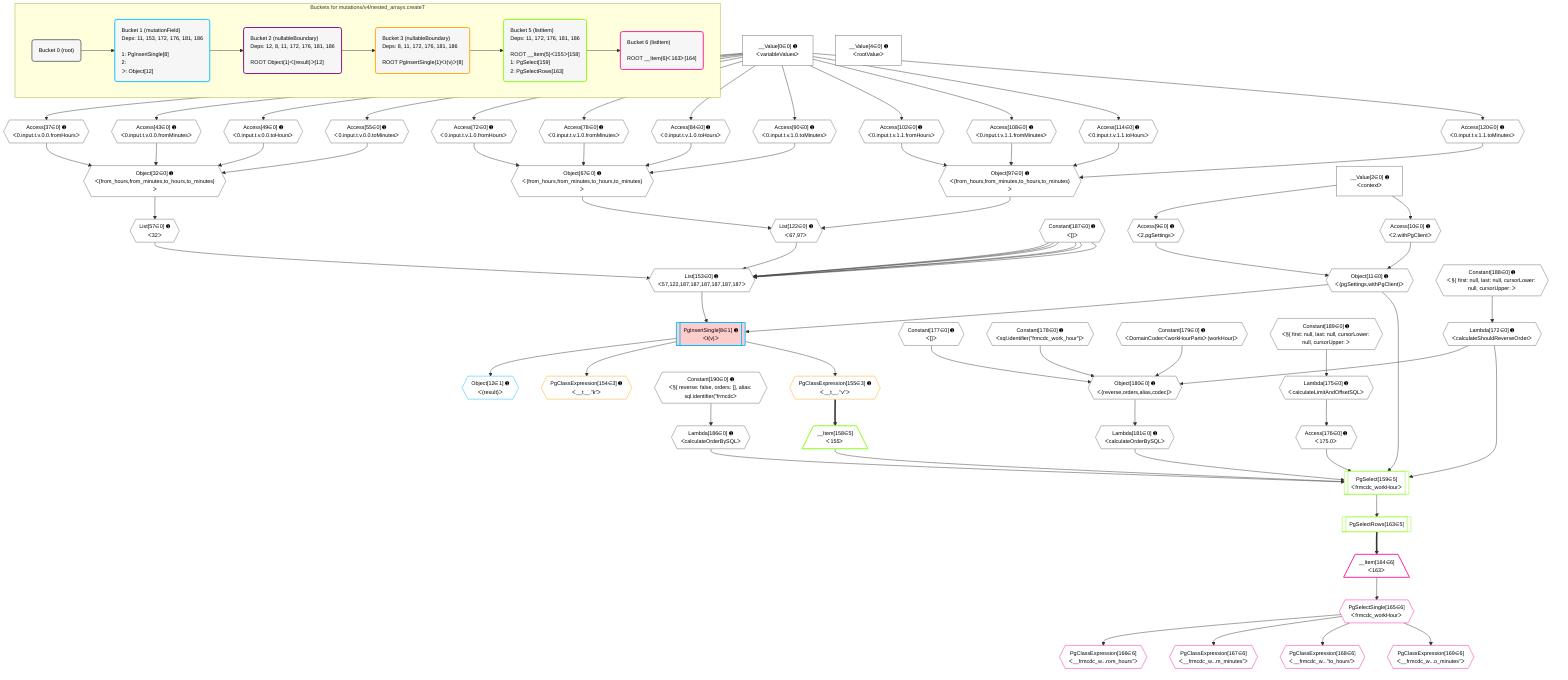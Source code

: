 %%{init: {'themeVariables': { 'fontSize': '12px'}}}%%
graph TD
    classDef path fill:#eee,stroke:#000,color:#000
    classDef plan fill:#fff,stroke-width:1px,color:#000
    classDef itemplan fill:#fff,stroke-width:2px,color:#000
    classDef unbatchedplan fill:#dff,stroke-width:1px,color:#000
    classDef sideeffectplan fill:#fcc,stroke-width:2px,color:#000
    classDef bucket fill:#f6f6f6,color:#000,stroke-width:2px,text-align:left


    %% plan dependencies
    List153{{"List[153∈0] ➊<br />ᐸ57,122,187,187,187,187,187,187ᐳ"}}:::plan
    List57{{"List[57∈0] ➊<br />ᐸ32ᐳ"}}:::plan
    List122{{"List[122∈0] ➊<br />ᐸ67,97ᐳ"}}:::plan
    Constant187{{"Constant[187∈0] ➊<br />ᐸ[]ᐳ"}}:::plan
    List57 & List122 & Constant187 & Constant187 & Constant187 & Constant187 & Constant187 & Constant187 --> List153
    Object32{{"Object[32∈0] ➊<br />ᐸ{from_hours,from_minutes,to_hours,to_minutes}ᐳ"}}:::plan
    Access37{{"Access[37∈0] ➊<br />ᐸ0.input.t.v.0.0.fromHoursᐳ"}}:::plan
    Access43{{"Access[43∈0] ➊<br />ᐸ0.input.t.v.0.0.fromMinutesᐳ"}}:::plan
    Access49{{"Access[49∈0] ➊<br />ᐸ0.input.t.v.0.0.toHoursᐳ"}}:::plan
    Access55{{"Access[55∈0] ➊<br />ᐸ0.input.t.v.0.0.toMinutesᐳ"}}:::plan
    Access37 & Access43 & Access49 & Access55 --> Object32
    Object67{{"Object[67∈0] ➊<br />ᐸ{from_hours,from_minutes,to_hours,to_minutes}ᐳ"}}:::plan
    Access72{{"Access[72∈0] ➊<br />ᐸ0.input.t.v.1.0.fromHoursᐳ"}}:::plan
    Access78{{"Access[78∈0] ➊<br />ᐸ0.input.t.v.1.0.fromMinutesᐳ"}}:::plan
    Access84{{"Access[84∈0] ➊<br />ᐸ0.input.t.v.1.0.toHoursᐳ"}}:::plan
    Access90{{"Access[90∈0] ➊<br />ᐸ0.input.t.v.1.0.toMinutesᐳ"}}:::plan
    Access72 & Access78 & Access84 & Access90 --> Object67
    Object97{{"Object[97∈0] ➊<br />ᐸ{from_hours,from_minutes,to_hours,to_minutes}ᐳ"}}:::plan
    Access102{{"Access[102∈0] ➊<br />ᐸ0.input.t.v.1.1.fromHoursᐳ"}}:::plan
    Access108{{"Access[108∈0] ➊<br />ᐸ0.input.t.v.1.1.fromMinutesᐳ"}}:::plan
    Access114{{"Access[114∈0] ➊<br />ᐸ0.input.t.v.1.1.toHoursᐳ"}}:::plan
    Access120{{"Access[120∈0] ➊<br />ᐸ0.input.t.v.1.1.toMinutesᐳ"}}:::plan
    Access102 & Access108 & Access114 & Access120 --> Object97
    Object180{{"Object[180∈0] ➊<br />ᐸ{reverse,orders,alias,codec}ᐳ"}}:::plan
    Lambda172{{"Lambda[172∈0] ➊<br />ᐸcalculateShouldReverseOrderᐳ"}}:::plan
    Constant177{{"Constant[177∈0] ➊<br />ᐸ[]ᐳ"}}:::plan
    Constant178{{"Constant[178∈0] ➊<br />ᐸsql.identifier(”frmcdc_work_hour”)ᐳ"}}:::plan
    Constant179{{"Constant[179∈0] ➊<br />ᐸDomainCodecᐸworkHourPartsᐳ(workHour)ᐳ"}}:::plan
    Lambda172 & Constant177 & Constant178 & Constant179 --> Object180
    Object11{{"Object[11∈0] ➊<br />ᐸ{pgSettings,withPgClient}ᐳ"}}:::plan
    Access9{{"Access[9∈0] ➊<br />ᐸ2.pgSettingsᐳ"}}:::plan
    Access10{{"Access[10∈0] ➊<br />ᐸ2.withPgClientᐳ"}}:::plan
    Access9 & Access10 --> Object11
    Object67 & Object97 --> List122
    __Value2["__Value[2∈0] ➊<br />ᐸcontextᐳ"]:::plan
    __Value2 --> Access9
    __Value2 --> Access10
    __Value0["__Value[0∈0] ➊<br />ᐸvariableValuesᐳ"]:::plan
    __Value0 --> Access37
    __Value0 --> Access43
    __Value0 --> Access49
    __Value0 --> Access55
    Object32 --> List57
    __Value0 --> Access72
    __Value0 --> Access78
    __Value0 --> Access84
    __Value0 --> Access90
    __Value0 --> Access102
    __Value0 --> Access108
    __Value0 --> Access114
    __Value0 --> Access120
    Constant188{{"Constant[188∈0] ➊<br />ᐸ§{ first: null, last: null, cursorLower: null, cursorUpper: ᐳ"}}:::plan
    Constant188 --> Lambda172
    Lambda175{{"Lambda[175∈0] ➊<br />ᐸcalculateLimitAndOffsetSQLᐳ"}}:::plan
    Constant189{{"Constant[189∈0] ➊<br />ᐸ§{ first: null, last: null, cursorLower: null, cursorUpper: ᐳ"}}:::plan
    Constant189 --> Lambda175
    Access176{{"Access[176∈0] ➊<br />ᐸ175.0ᐳ"}}:::plan
    Lambda175 --> Access176
    Lambda181{{"Lambda[181∈0] ➊<br />ᐸcalculateOrderBySQLᐳ"}}:::plan
    Object180 --> Lambda181
    Lambda186{{"Lambda[186∈0] ➊<br />ᐸcalculateOrderBySQLᐳ"}}:::plan
    Constant190{{"Constant[190∈0] ➊<br />ᐸ§{ reverse: false, orders: [], alias: sql.identifier(”frmcdcᐳ"}}:::plan
    Constant190 --> Lambda186
    __Value4["__Value[4∈0] ➊<br />ᐸrootValueᐳ"]:::plan
    PgInsertSingle8[["PgInsertSingle[8∈1] ➊<br />ᐸt(v)ᐳ"]]:::sideeffectplan
    Object11 & List153 --> PgInsertSingle8
    Object12{{"Object[12∈1] ➊<br />ᐸ{result}ᐳ"}}:::plan
    PgInsertSingle8 --> Object12
    PgClassExpression154{{"PgClassExpression[154∈3] ➊<br />ᐸ__t__.”k”ᐳ"}}:::plan
    PgInsertSingle8 --> PgClassExpression154
    PgClassExpression155{{"PgClassExpression[155∈3] ➊<br />ᐸ__t__.”v”ᐳ"}}:::plan
    PgInsertSingle8 --> PgClassExpression155
    PgSelect159[["PgSelect[159∈5]<br />ᐸfrmcdc_workHourᐳ"]]:::plan
    __Item158[/"__Item[158∈5]<br />ᐸ155ᐳ"\]:::itemplan
    Object11 & __Item158 & Lambda172 & Access176 & Lambda181 & Lambda186 --> PgSelect159
    PgClassExpression155 ==> __Item158
    PgSelectRows163[["PgSelectRows[163∈5]"]]:::plan
    PgSelect159 --> PgSelectRows163
    __Item164[/"__Item[164∈6]<br />ᐸ163ᐳ"\]:::itemplan
    PgSelectRows163 ==> __Item164
    PgSelectSingle165{{"PgSelectSingle[165∈6]<br />ᐸfrmcdc_workHourᐳ"}}:::plan
    __Item164 --> PgSelectSingle165
    PgClassExpression166{{"PgClassExpression[166∈6]<br />ᐸ__frmcdc_w...rom_hours”ᐳ"}}:::plan
    PgSelectSingle165 --> PgClassExpression166
    PgClassExpression167{{"PgClassExpression[167∈6]<br />ᐸ__frmcdc_w...m_minutes”ᐳ"}}:::plan
    PgSelectSingle165 --> PgClassExpression167
    PgClassExpression168{{"PgClassExpression[168∈6]<br />ᐸ__frmcdc_w...”to_hours”ᐳ"}}:::plan
    PgSelectSingle165 --> PgClassExpression168
    PgClassExpression169{{"PgClassExpression[169∈6]<br />ᐸ__frmcdc_w...o_minutes”ᐳ"}}:::plan
    PgSelectSingle165 --> PgClassExpression169

    %% define steps

    subgraph "Buckets for mutations/v4/nested_arrays.createT"
    Bucket0("Bucket 0 (root)"):::bucket
    classDef bucket0 stroke:#696969
    class Bucket0,__Value0,__Value2,__Value4,Access9,Access10,Object11,Object32,Access37,Access43,Access49,Access55,List57,Object67,Access72,Access78,Access84,Access90,Object97,Access102,Access108,Access114,Access120,List122,List153,Lambda172,Lambda175,Access176,Constant177,Constant178,Constant179,Object180,Lambda181,Lambda186,Constant187,Constant188,Constant189,Constant190 bucket0
    Bucket1("Bucket 1 (mutationField)<br />Deps: 11, 153, 172, 176, 181, 186<br /><br />1: PgInsertSingle[8]<br />2: <br />ᐳ: Object[12]"):::bucket
    classDef bucket1 stroke:#00bfff
    class Bucket1,PgInsertSingle8,Object12 bucket1
    Bucket2("Bucket 2 (nullableBoundary)<br />Deps: 12, 8, 11, 172, 176, 181, 186<br /><br />ROOT Object{1}ᐸ{result}ᐳ[12]"):::bucket
    classDef bucket2 stroke:#7f007f
    class Bucket2 bucket2
    Bucket3("Bucket 3 (nullableBoundary)<br />Deps: 8, 11, 172, 176, 181, 186<br /><br />ROOT PgInsertSingle{1}ᐸt(v)ᐳ[8]"):::bucket
    classDef bucket3 stroke:#ffa500
    class Bucket3,PgClassExpression154,PgClassExpression155 bucket3
    Bucket5("Bucket 5 (listItem)<br />Deps: 11, 172, 176, 181, 186<br /><br />ROOT __Item{5}ᐸ155ᐳ[158]<br />1: PgSelect[159]<br />2: PgSelectRows[163]"):::bucket
    classDef bucket5 stroke:#7fff00
    class Bucket5,__Item158,PgSelect159,PgSelectRows163 bucket5
    Bucket6("Bucket 6 (listItem)<br /><br />ROOT __Item{6}ᐸ163ᐳ[164]"):::bucket
    classDef bucket6 stroke:#ff1493
    class Bucket6,__Item164,PgSelectSingle165,PgClassExpression166,PgClassExpression167,PgClassExpression168,PgClassExpression169 bucket6
    Bucket0 --> Bucket1
    Bucket1 --> Bucket2
    Bucket2 --> Bucket3
    Bucket3 --> Bucket5
    Bucket5 --> Bucket6
    end